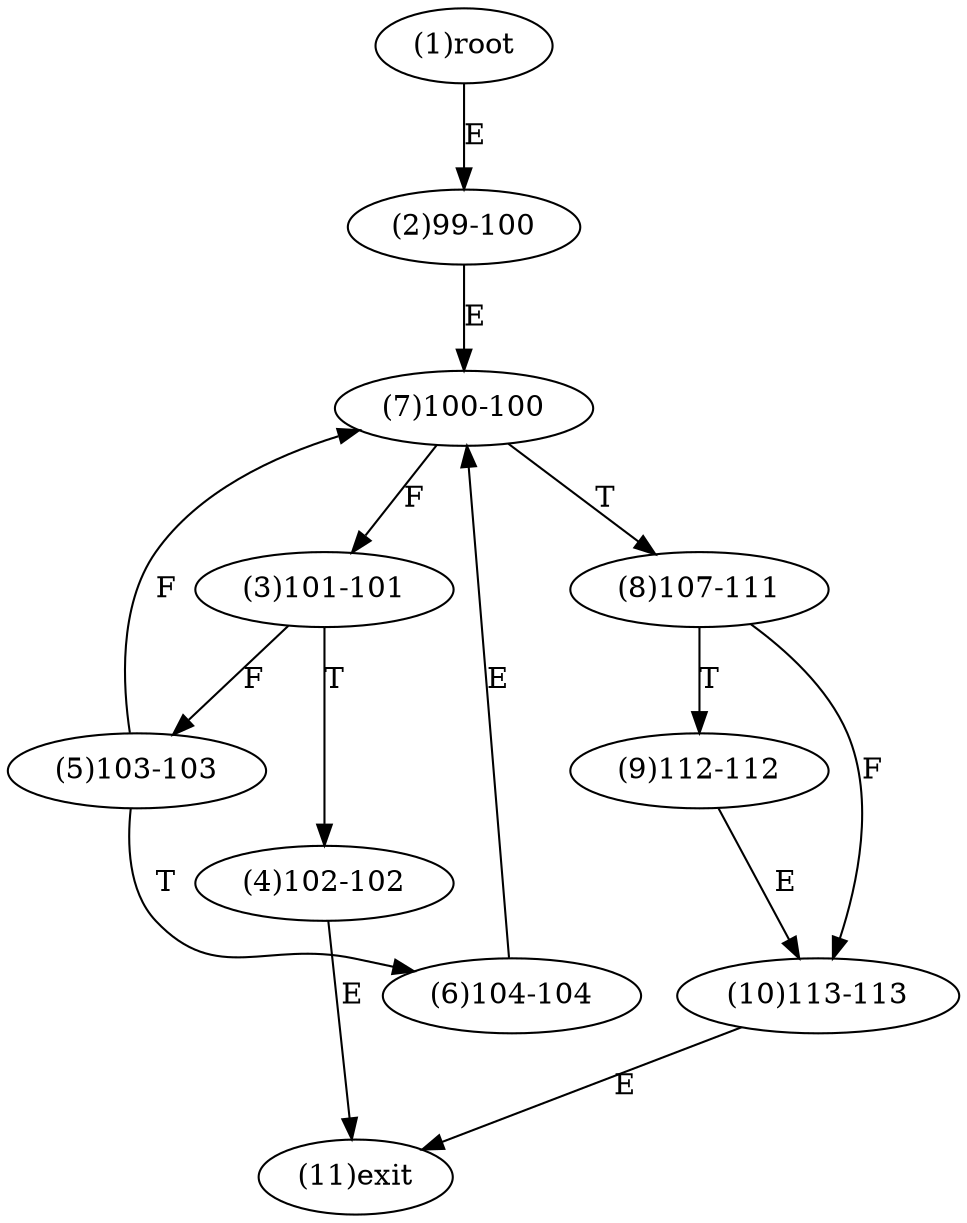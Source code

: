 digraph "" { 
1[ label="(1)root"];
2[ label="(2)99-100"];
3[ label="(3)101-101"];
4[ label="(4)102-102"];
5[ label="(5)103-103"];
6[ label="(6)104-104"];
7[ label="(7)100-100"];
8[ label="(8)107-111"];
9[ label="(9)112-112"];
10[ label="(10)113-113"];
11[ label="(11)exit"];
1->2[ label="E"];
2->7[ label="E"];
3->5[ label="F"];
3->4[ label="T"];
4->11[ label="E"];
5->7[ label="F"];
5->6[ label="T"];
6->7[ label="E"];
7->3[ label="F"];
7->8[ label="T"];
8->10[ label="F"];
8->9[ label="T"];
9->10[ label="E"];
10->11[ label="E"];
}